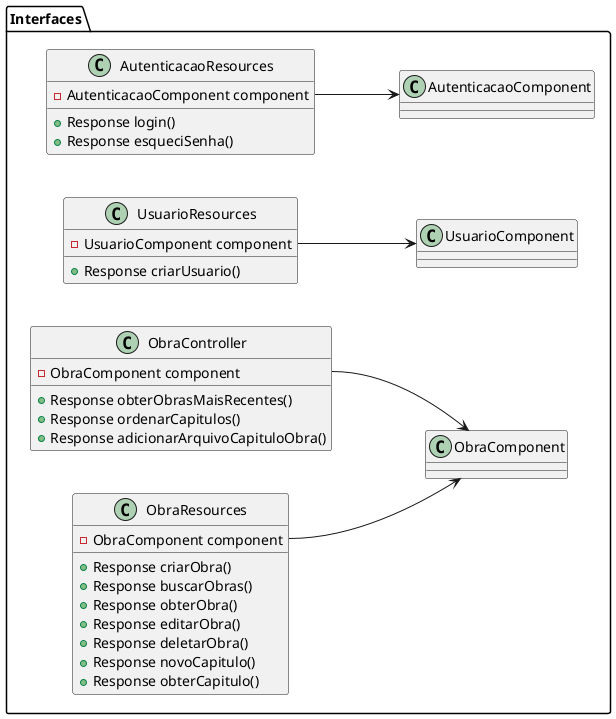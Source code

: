 @startuml

left to right direction

package Interfaces {

    class AutenticacaoResources  {
        - AutenticacaoComponent component
        + Response login()
        + Response esqueciSenha()
    }

    AutenticacaoResources::component --> AutenticacaoComponent

    class UsuarioResources {
        - UsuarioComponent component
        + Response criarUsuario()
    }

    UsuarioResources::component --> UsuarioComponent

    class ObraController {
        - ObraComponent component
        + Response obterObrasMaisRecentes()
        + Response ordenarCapitulos()
        + Response adicionarArquivoCapituloObra()
    }

    ObraController::component --> ObraComponent

    class ObraResources {
        - ObraComponent component
        + Response criarObra()
        + Response buscarObras()
        + Response obterObra()
        + Response editarObra()
        + Response deletarObra()
        + Response novoCapitulo()
        + Response obterCapitulo()
    }

    ObraResources::component --> ObraComponent


}

@enduml